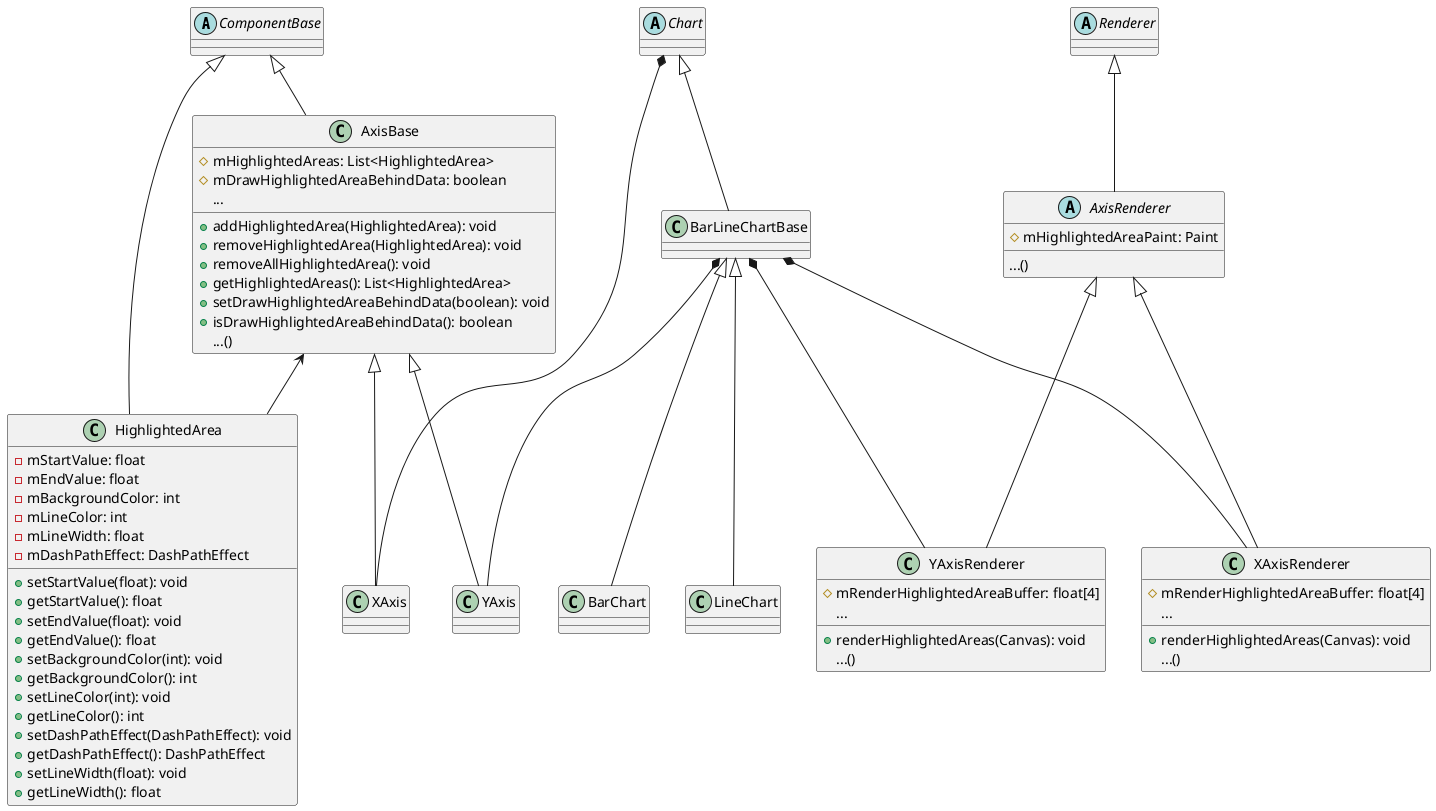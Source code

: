 @startuml
'https://plantuml.com/class-diagram

abstract class ComponentBase
abstract class Renderer

abstract class AxisRenderer {
    # mHighlightedAreaPaint: Paint
    ...()
}

class HighlightedArea {
    - mStartValue: float
    - mEndValue: float
    - mBackgroundColor: int
    - mLineColor: int
    - mLineWidth: float
    - mDashPathEffect: DashPathEffect

    + setStartValue(float): void
    + getStartValue(): float
    + setEndValue(float): void
    + getEndValue(): float
    + setBackgroundColor(int): void
    + getBackgroundColor(): int
    + setLineColor(int): void
    + getLineColor(): int
    + setDashPathEffect(DashPathEffect): void
    + getDashPathEffect(): DashPathEffect
    + setLineWidth(float): void
    + getLineWidth(): float
}

class AxisBase {
    # mHighlightedAreas: List<HighlightedArea>
    # mDrawHighlightedAreaBehindData: boolean
    ...

    + addHighlightedArea(HighlightedArea): void
    + removeHighlightedArea(HighlightedArea): void
    + removeAllHighlightedArea(): void
    + getHighlightedAreas(): List<HighlightedArea>
    + setDrawHighlightedAreaBehindData(boolean): void
    + isDrawHighlightedAreaBehindData(): boolean
    ...()
}

class XAxisRenderer {
    # mRenderHighlightedAreaBuffer: float[4]
    ...

    + renderHighlightedAreas(Canvas): void
    ...()
}

class YAxisRenderer {
    # mRenderHighlightedAreaBuffer: float[4]
    ...

    + renderHighlightedAreas(Canvas): void
    ...()
}

class BarLineChartBase

class XAxis

class YAxis

abstract class Chart

class LineChart
class BarChart

ComponentBase <|-- AxisBase
ComponentBase <|-- HighlightedArea

Chart <|-- BarLineChartBase
BarLineChartBase <|-- LineChart
BarLineChartBase <|-- BarChart

AxisBase <|-- XAxis
AxisBase <|-- YAxis

AxisBase <-- HighlightedArea
Chart *-- XAxis
BarLineChartBase *-- YAxis

Renderer <|-- AxisRenderer
AxisRenderer <|-- XAxisRenderer
AxisRenderer <|-- YAxisRenderer

BarLineChartBase *-- XAxisRenderer
BarLineChartBase *-- YAxisRenderer

@enduml